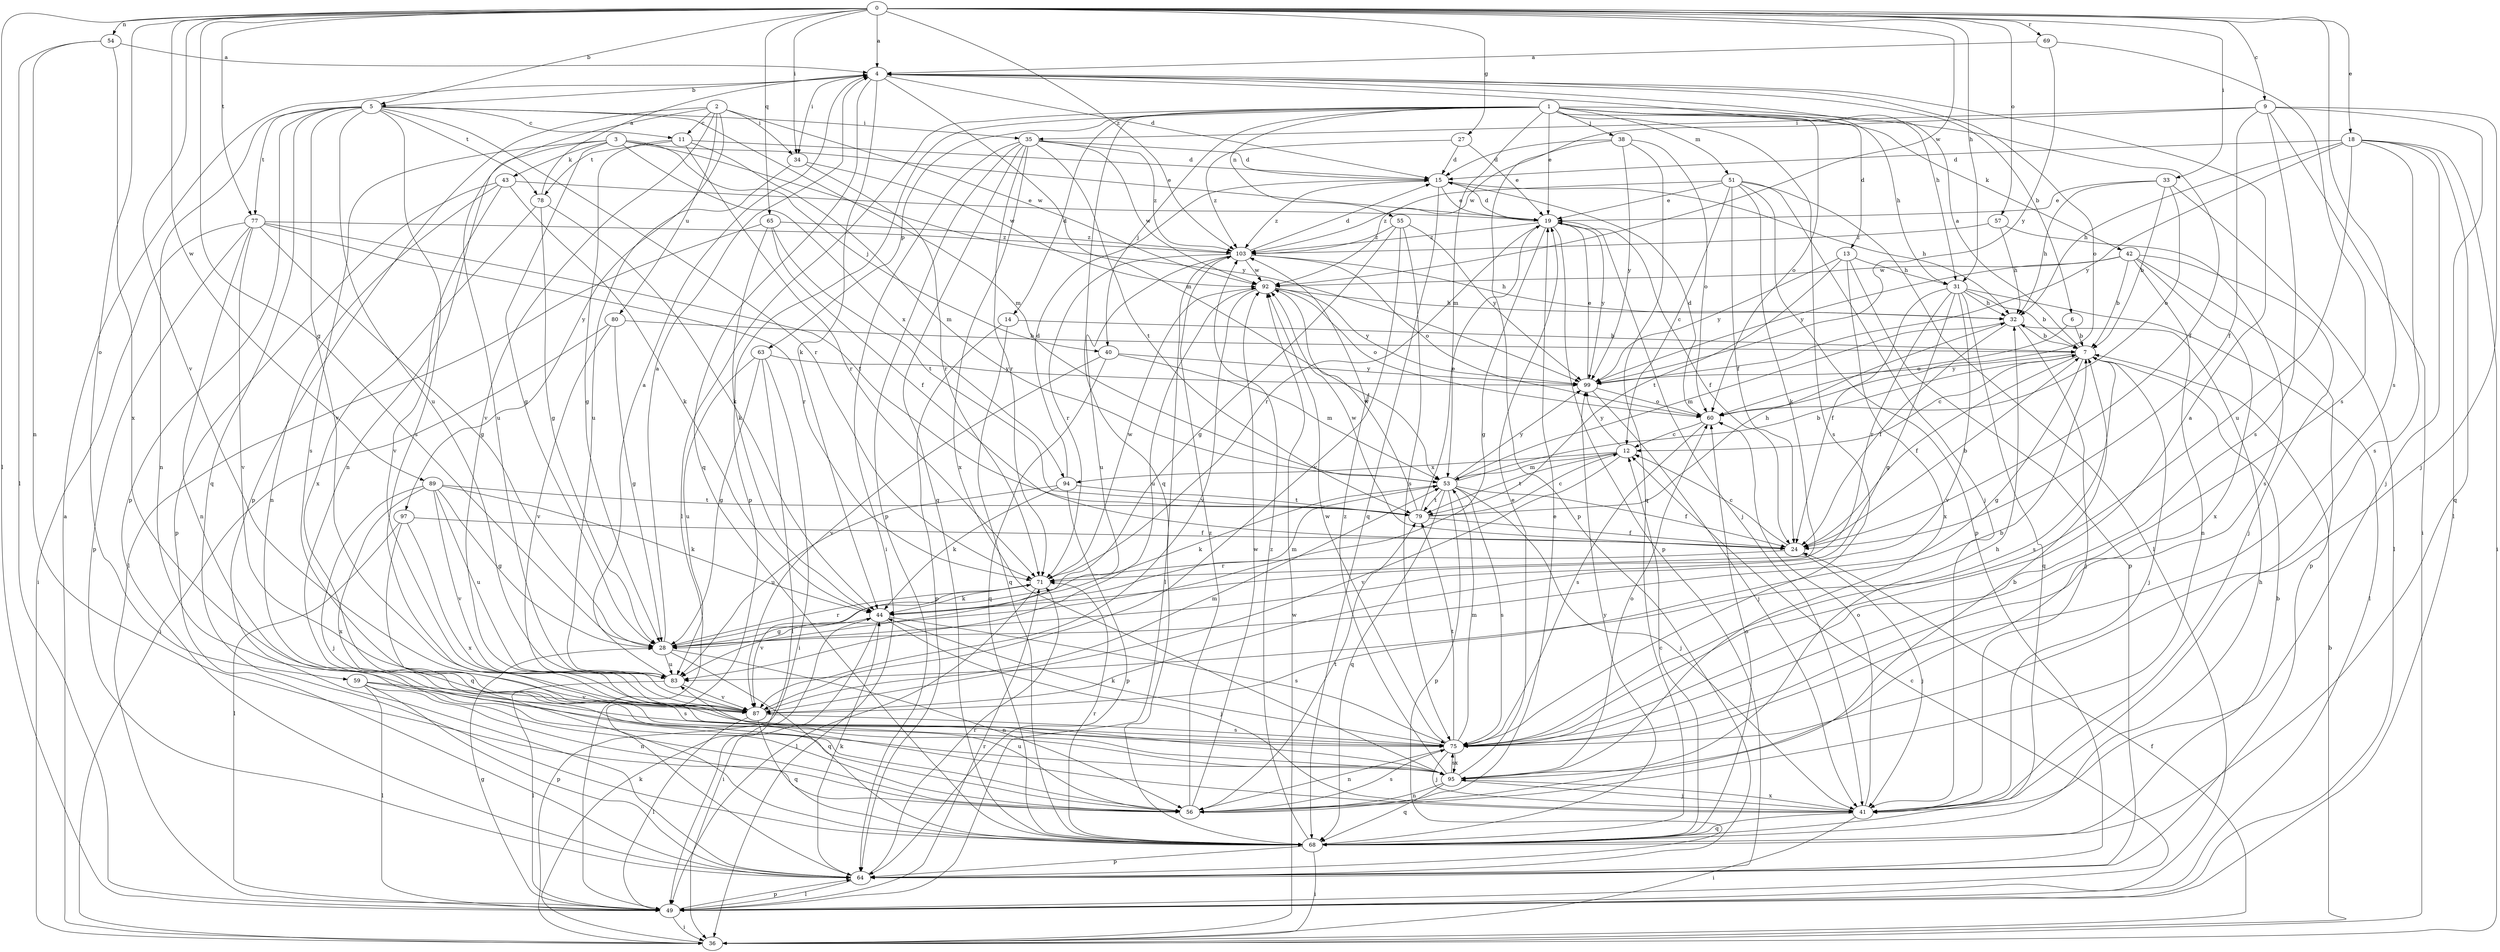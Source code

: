 strict digraph  {
0;
1;
2;
3;
4;
5;
6;
7;
9;
11;
12;
13;
14;
15;
18;
19;
24;
27;
28;
31;
32;
33;
34;
35;
36;
38;
40;
41;
42;
43;
44;
49;
51;
53;
54;
55;
56;
57;
59;
60;
63;
64;
65;
68;
69;
71;
75;
77;
78;
79;
80;
83;
87;
89;
92;
94;
95;
97;
99;
103;
0 -> 4  [label=a];
0 -> 5  [label=b];
0 -> 9  [label=c];
0 -> 18  [label=e];
0 -> 27  [label=g];
0 -> 28  [label=g];
0 -> 31  [label=h];
0 -> 33  [label=i];
0 -> 34  [label=i];
0 -> 49  [label=l];
0 -> 54  [label=n];
0 -> 57  [label=o];
0 -> 59  [label=o];
0 -> 65  [label=q];
0 -> 69  [label=r];
0 -> 75  [label=s];
0 -> 77  [label=t];
0 -> 87  [label=v];
0 -> 89  [label=w];
0 -> 92  [label=w];
0 -> 103  [label=z];
1 -> 13  [label=d];
1 -> 14  [label=d];
1 -> 19  [label=e];
1 -> 24  [label=f];
1 -> 31  [label=h];
1 -> 38  [label=j];
1 -> 40  [label=j];
1 -> 42  [label=k];
1 -> 49  [label=l];
1 -> 51  [label=m];
1 -> 53  [label=m];
1 -> 55  [label=n];
1 -> 60  [label=o];
1 -> 63  [label=p];
1 -> 64  [label=p];
1 -> 68  [label=q];
1 -> 75  [label=s];
2 -> 11  [label=c];
2 -> 34  [label=i];
2 -> 56  [label=n];
2 -> 64  [label=p];
2 -> 80  [label=u];
2 -> 87  [label=v];
2 -> 92  [label=w];
2 -> 97  [label=y];
3 -> 19  [label=e];
3 -> 28  [label=g];
3 -> 40  [label=j];
3 -> 43  [label=k];
3 -> 75  [label=s];
3 -> 83  [label=u];
3 -> 94  [label=x];
3 -> 99  [label=y];
4 -> 5  [label=b];
4 -> 6  [label=b];
4 -> 15  [label=d];
4 -> 31  [label=h];
4 -> 34  [label=i];
4 -> 44  [label=k];
4 -> 53  [label=m];
4 -> 60  [label=o];
4 -> 68  [label=q];
5 -> 11  [label=c];
5 -> 35  [label=i];
5 -> 53  [label=m];
5 -> 56  [label=n];
5 -> 64  [label=p];
5 -> 68  [label=q];
5 -> 71  [label=r];
5 -> 75  [label=s];
5 -> 77  [label=t];
5 -> 78  [label=t];
5 -> 83  [label=u];
5 -> 87  [label=v];
6 -> 7  [label=b];
6 -> 60  [label=o];
7 -> 4  [label=a];
7 -> 12  [label=c];
7 -> 24  [label=f];
7 -> 28  [label=g];
7 -> 41  [label=j];
7 -> 75  [label=s];
7 -> 99  [label=y];
9 -> 24  [label=f];
9 -> 35  [label=i];
9 -> 36  [label=i];
9 -> 41  [label=j];
9 -> 49  [label=l];
9 -> 75  [label=s];
9 -> 92  [label=w];
11 -> 15  [label=d];
11 -> 28  [label=g];
11 -> 53  [label=m];
11 -> 71  [label=r];
11 -> 78  [label=t];
12 -> 53  [label=m];
12 -> 79  [label=t];
12 -> 87  [label=v];
12 -> 94  [label=x];
12 -> 99  [label=y];
13 -> 31  [label=h];
13 -> 64  [label=p];
13 -> 79  [label=t];
13 -> 95  [label=x];
13 -> 99  [label=y];
14 -> 7  [label=b];
14 -> 64  [label=p];
14 -> 68  [label=q];
15 -> 19  [label=e];
15 -> 32  [label=h];
15 -> 68  [label=q];
15 -> 103  [label=z];
18 -> 15  [label=d];
18 -> 32  [label=h];
18 -> 36  [label=i];
18 -> 41  [label=j];
18 -> 68  [label=q];
18 -> 75  [label=s];
18 -> 83  [label=u];
18 -> 99  [label=y];
19 -> 15  [label=d];
19 -> 24  [label=f];
19 -> 28  [label=g];
19 -> 41  [label=j];
19 -> 64  [label=p];
19 -> 71  [label=r];
19 -> 99  [label=y];
19 -> 103  [label=z];
24 -> 7  [label=b];
24 -> 12  [label=c];
24 -> 41  [label=j];
24 -> 71  [label=r];
24 -> 92  [label=w];
27 -> 15  [label=d];
27 -> 19  [label=e];
27 -> 103  [label=z];
28 -> 4  [label=a];
28 -> 56  [label=n];
28 -> 68  [label=q];
28 -> 71  [label=r];
28 -> 83  [label=u];
31 -> 7  [label=b];
31 -> 24  [label=f];
31 -> 28  [label=g];
31 -> 32  [label=h];
31 -> 49  [label=l];
31 -> 68  [label=q];
31 -> 71  [label=r];
31 -> 87  [label=v];
32 -> 7  [label=b];
32 -> 24  [label=f];
32 -> 41  [label=j];
32 -> 53  [label=m];
33 -> 7  [label=b];
33 -> 19  [label=e];
33 -> 32  [label=h];
33 -> 49  [label=l];
33 -> 60  [label=o];
34 -> 71  [label=r];
34 -> 83  [label=u];
34 -> 92  [label=w];
35 -> 15  [label=d];
35 -> 36  [label=i];
35 -> 64  [label=p];
35 -> 68  [label=q];
35 -> 71  [label=r];
35 -> 79  [label=t];
35 -> 92  [label=w];
35 -> 95  [label=x];
35 -> 103  [label=z];
36 -> 4  [label=a];
36 -> 7  [label=b];
36 -> 24  [label=f];
36 -> 44  [label=k];
36 -> 92  [label=w];
38 -> 15  [label=d];
38 -> 60  [label=o];
38 -> 64  [label=p];
38 -> 68  [label=q];
38 -> 99  [label=y];
40 -> 53  [label=m];
40 -> 68  [label=q];
40 -> 87  [label=v];
40 -> 99  [label=y];
41 -> 36  [label=i];
41 -> 60  [label=o];
41 -> 68  [label=q];
41 -> 95  [label=x];
42 -> 7  [label=b];
42 -> 41  [label=j];
42 -> 56  [label=n];
42 -> 64  [label=p];
42 -> 92  [label=w];
42 -> 95  [label=x];
42 -> 99  [label=y];
43 -> 19  [label=e];
43 -> 44  [label=k];
43 -> 56  [label=n];
43 -> 64  [label=p];
43 -> 87  [label=v];
44 -> 28  [label=g];
44 -> 36  [label=i];
44 -> 41  [label=j];
44 -> 53  [label=m];
44 -> 75  [label=s];
49 -> 12  [label=c];
49 -> 28  [label=g];
49 -> 36  [label=i];
49 -> 64  [label=p];
49 -> 71  [label=r];
51 -> 12  [label=c];
51 -> 19  [label=e];
51 -> 24  [label=f];
51 -> 41  [label=j];
51 -> 44  [label=k];
51 -> 49  [label=l];
51 -> 64  [label=p];
51 -> 103  [label=z];
53 -> 7  [label=b];
53 -> 24  [label=f];
53 -> 41  [label=j];
53 -> 44  [label=k];
53 -> 64  [label=p];
53 -> 68  [label=q];
53 -> 75  [label=s];
53 -> 79  [label=t];
53 -> 99  [label=y];
54 -> 4  [label=a];
54 -> 49  [label=l];
54 -> 56  [label=n];
54 -> 95  [label=x];
55 -> 28  [label=g];
55 -> 75  [label=s];
55 -> 87  [label=v];
55 -> 99  [label=y];
55 -> 103  [label=z];
56 -> 7  [label=b];
56 -> 19  [label=e];
56 -> 75  [label=s];
56 -> 79  [label=t];
56 -> 83  [label=u];
56 -> 92  [label=w];
56 -> 103  [label=z];
57 -> 32  [label=h];
57 -> 75  [label=s];
57 -> 103  [label=z];
59 -> 49  [label=l];
59 -> 56  [label=n];
59 -> 64  [label=p];
59 -> 75  [label=s];
59 -> 87  [label=v];
60 -> 12  [label=c];
60 -> 15  [label=d];
60 -> 75  [label=s];
63 -> 28  [label=g];
63 -> 36  [label=i];
63 -> 49  [label=l];
63 -> 83  [label=u];
63 -> 99  [label=y];
64 -> 44  [label=k];
64 -> 49  [label=l];
64 -> 71  [label=r];
65 -> 24  [label=f];
65 -> 44  [label=k];
65 -> 49  [label=l];
65 -> 79  [label=t];
65 -> 103  [label=z];
68 -> 7  [label=b];
68 -> 12  [label=c];
68 -> 32  [label=h];
68 -> 36  [label=i];
68 -> 60  [label=o];
68 -> 64  [label=p];
68 -> 71  [label=r];
68 -> 99  [label=y];
68 -> 103  [label=z];
69 -> 4  [label=a];
69 -> 75  [label=s];
69 -> 99  [label=y];
71 -> 44  [label=k];
71 -> 49  [label=l];
71 -> 87  [label=v];
71 -> 92  [label=w];
75 -> 4  [label=a];
75 -> 41  [label=j];
75 -> 44  [label=k];
75 -> 53  [label=m];
75 -> 56  [label=n];
75 -> 79  [label=t];
75 -> 92  [label=w];
75 -> 95  [label=x];
77 -> 28  [label=g];
77 -> 36  [label=i];
77 -> 56  [label=n];
77 -> 64  [label=p];
77 -> 71  [label=r];
77 -> 79  [label=t];
77 -> 87  [label=v];
77 -> 103  [label=z];
78 -> 4  [label=a];
78 -> 28  [label=g];
78 -> 44  [label=k];
78 -> 95  [label=x];
79 -> 12  [label=c];
79 -> 19  [label=e];
79 -> 24  [label=f];
79 -> 32  [label=h];
79 -> 92  [label=w];
80 -> 7  [label=b];
80 -> 28  [label=g];
80 -> 36  [label=i];
80 -> 87  [label=v];
83 -> 4  [label=a];
83 -> 49  [label=l];
83 -> 87  [label=v];
87 -> 7  [label=b];
87 -> 49  [label=l];
87 -> 53  [label=m];
87 -> 68  [label=q];
87 -> 75  [label=s];
89 -> 28  [label=g];
89 -> 41  [label=j];
89 -> 44  [label=k];
89 -> 79  [label=t];
89 -> 83  [label=u];
89 -> 87  [label=v];
89 -> 95  [label=x];
92 -> 32  [label=h];
92 -> 60  [label=o];
92 -> 83  [label=u];
92 -> 87  [label=v];
92 -> 99  [label=y];
94 -> 15  [label=d];
94 -> 44  [label=k];
94 -> 64  [label=p];
94 -> 79  [label=t];
94 -> 83  [label=u];
95 -> 19  [label=e];
95 -> 32  [label=h];
95 -> 41  [label=j];
95 -> 56  [label=n];
95 -> 60  [label=o];
95 -> 68  [label=q];
95 -> 75  [label=s];
95 -> 103  [label=z];
97 -> 24  [label=f];
97 -> 49  [label=l];
97 -> 68  [label=q];
97 -> 95  [label=x];
99 -> 19  [label=e];
99 -> 41  [label=j];
99 -> 60  [label=o];
103 -> 15  [label=d];
103 -> 32  [label=h];
103 -> 49  [label=l];
103 -> 60  [label=o];
103 -> 71  [label=r];
103 -> 83  [label=u];
103 -> 92  [label=w];
}
